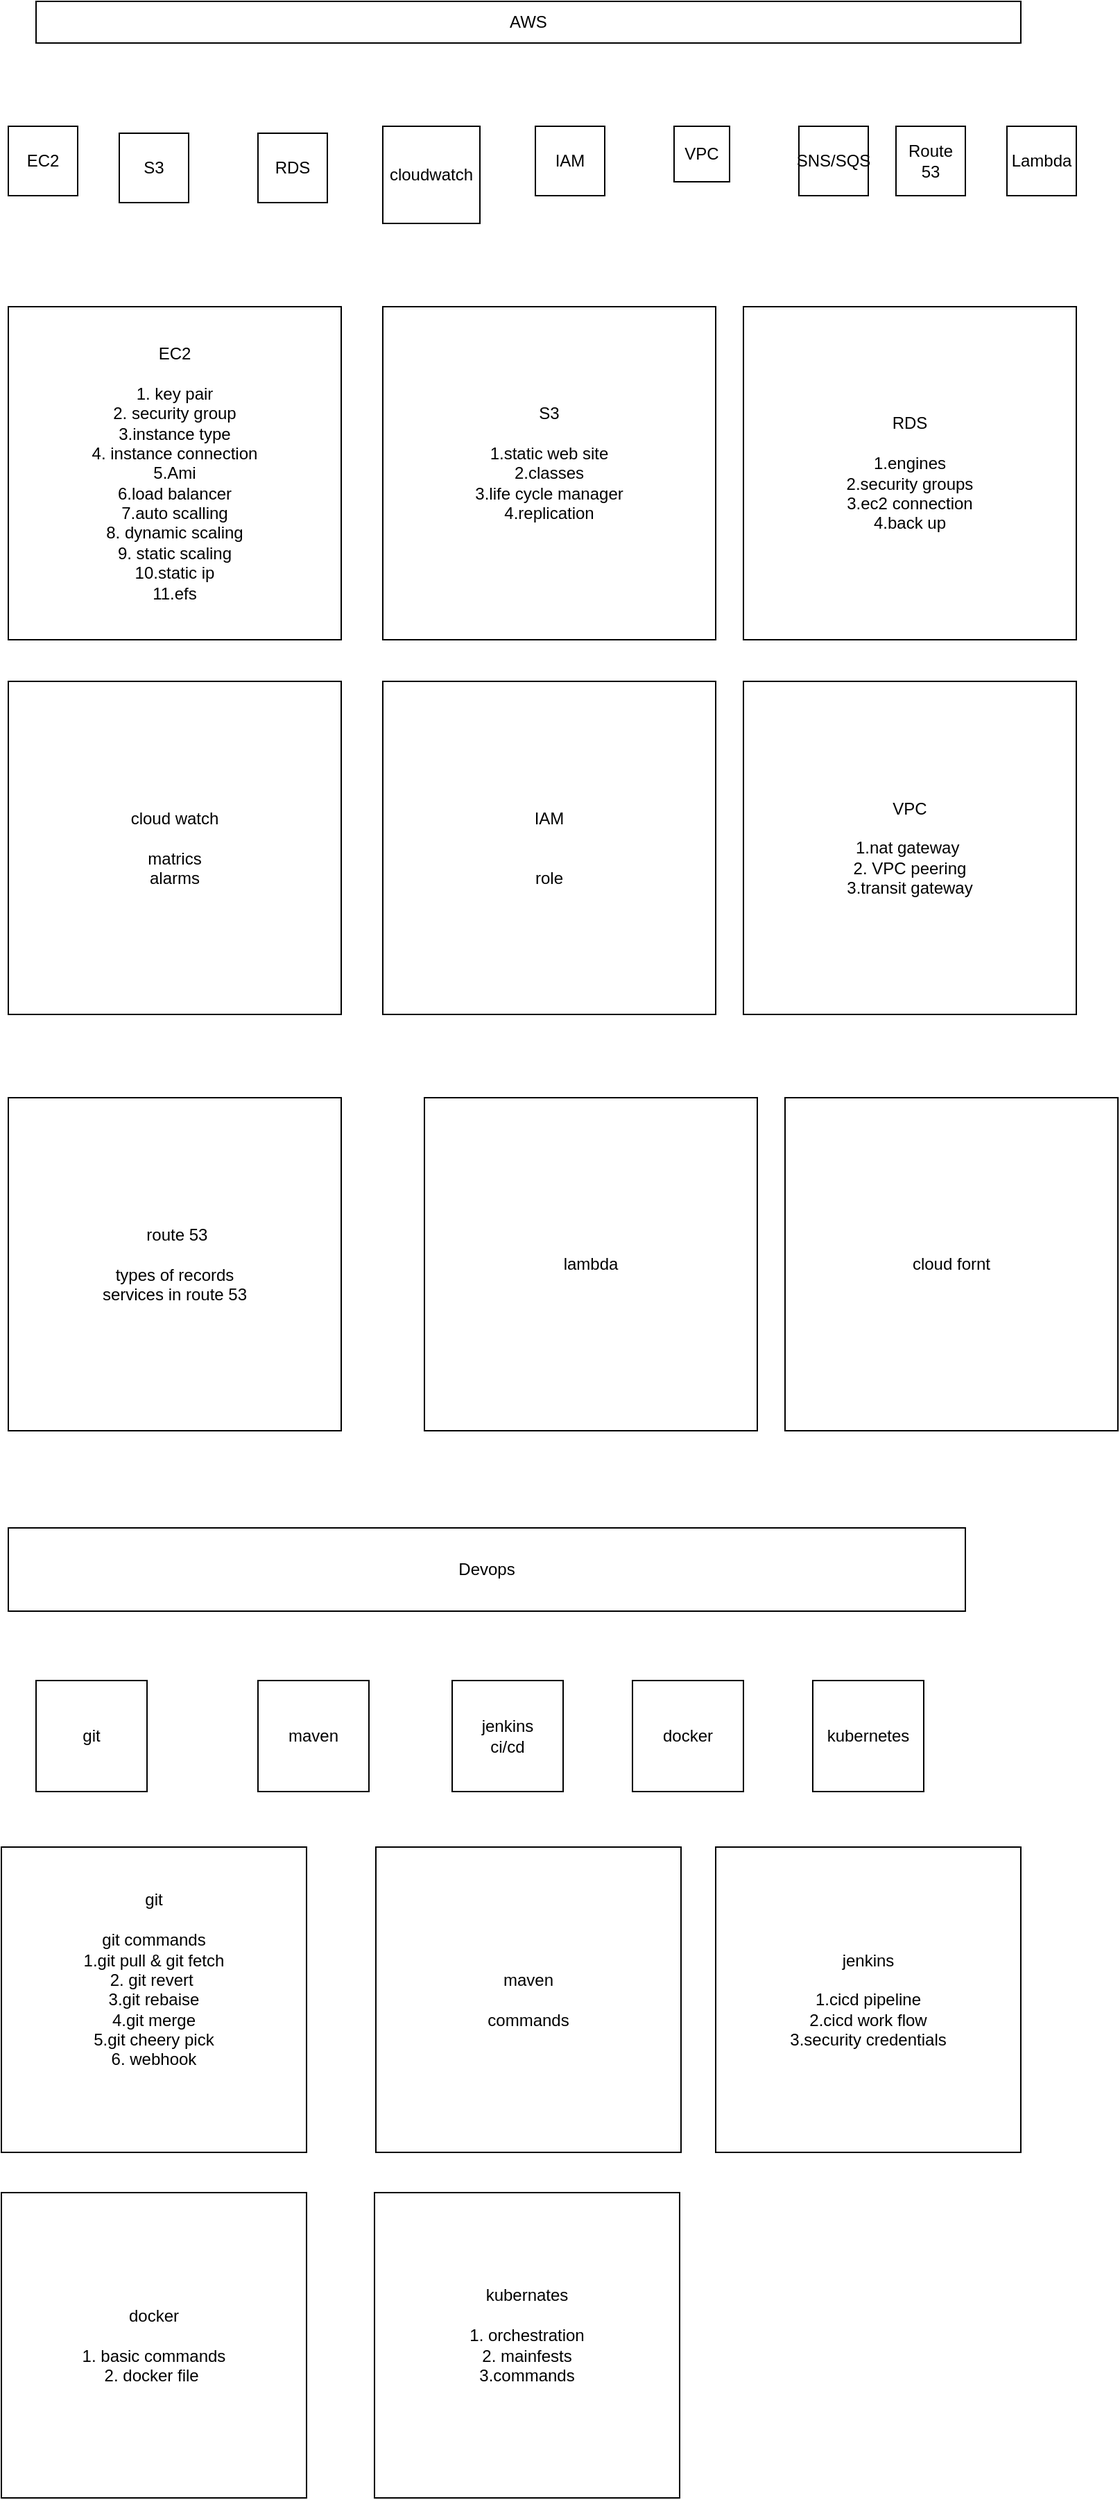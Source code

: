 <mxfile version="26.0.16">
  <diagram name="Page-1" id="kLMIA7rPd0PpB_Dwz23F">
    <mxGraphModel dx="880" dy="1629" grid="1" gridSize="10" guides="1" tooltips="1" connect="1" arrows="1" fold="1" page="1" pageScale="1" pageWidth="827" pageHeight="1169" math="0" shadow="0">
      <root>
        <mxCell id="0" />
        <mxCell id="1" parent="0" />
        <mxCell id="UE5WLC1yD8VHLzUW--mr-2" value="AWS" style="rounded=0;whiteSpace=wrap;html=1;" vertex="1" parent="1">
          <mxGeometry x="60" y="-410" width="710" height="30" as="geometry" />
        </mxCell>
        <mxCell id="UE5WLC1yD8VHLzUW--mr-3" value="EC2" style="whiteSpace=wrap;html=1;aspect=fixed;" vertex="1" parent="1">
          <mxGeometry x="40" y="-320" width="50" height="50" as="geometry" />
        </mxCell>
        <mxCell id="UE5WLC1yD8VHLzUW--mr-4" value="S3" style="whiteSpace=wrap;html=1;aspect=fixed;" vertex="1" parent="1">
          <mxGeometry x="120" y="-315" width="50" height="50" as="geometry" />
        </mxCell>
        <mxCell id="UE5WLC1yD8VHLzUW--mr-5" value="RDS" style="whiteSpace=wrap;html=1;aspect=fixed;" vertex="1" parent="1">
          <mxGeometry x="220" y="-315" width="50" height="50" as="geometry" />
        </mxCell>
        <mxCell id="UE5WLC1yD8VHLzUW--mr-6" value="cloudwatch" style="whiteSpace=wrap;html=1;aspect=fixed;" vertex="1" parent="1">
          <mxGeometry x="310" y="-320" width="70" height="70" as="geometry" />
        </mxCell>
        <mxCell id="UE5WLC1yD8VHLzUW--mr-7" value="IAM" style="whiteSpace=wrap;html=1;aspect=fixed;" vertex="1" parent="1">
          <mxGeometry x="420" y="-320" width="50" height="50" as="geometry" />
        </mxCell>
        <mxCell id="UE5WLC1yD8VHLzUW--mr-8" value="VPC" style="whiteSpace=wrap;html=1;aspect=fixed;" vertex="1" parent="1">
          <mxGeometry x="520" y="-320" width="40" height="40" as="geometry" />
        </mxCell>
        <mxCell id="UE5WLC1yD8VHLzUW--mr-10" value="Lambda" style="whiteSpace=wrap;html=1;aspect=fixed;" vertex="1" parent="1">
          <mxGeometry x="760" y="-320" width="50" height="50" as="geometry" />
        </mxCell>
        <mxCell id="UE5WLC1yD8VHLzUW--mr-11" value="SNS/SQS" style="whiteSpace=wrap;html=1;aspect=fixed;" vertex="1" parent="1">
          <mxGeometry x="610" y="-320" width="50" height="50" as="geometry" />
        </mxCell>
        <mxCell id="UE5WLC1yD8VHLzUW--mr-12" value="Route 53" style="whiteSpace=wrap;html=1;aspect=fixed;" vertex="1" parent="1">
          <mxGeometry x="680" y="-320" width="50" height="50" as="geometry" />
        </mxCell>
        <mxCell id="UE5WLC1yD8VHLzUW--mr-15" value="EC2&lt;div&gt;&lt;br&gt;&lt;/div&gt;&lt;div&gt;1. key pair&lt;/div&gt;&lt;div&gt;2. security group&lt;/div&gt;&lt;div&gt;3.instance type&lt;/div&gt;&lt;div&gt;4. instance connection&lt;/div&gt;&lt;div&gt;5.Ami&lt;/div&gt;&lt;div&gt;6.load balancer&lt;/div&gt;&lt;div&gt;7.auto scalling&lt;/div&gt;&lt;div&gt;8. dynamic scaling&lt;/div&gt;&lt;div&gt;9. static scaling&lt;/div&gt;&lt;div&gt;10.static ip&lt;/div&gt;&lt;div&gt;11.efs&lt;/div&gt;" style="whiteSpace=wrap;html=1;aspect=fixed;" vertex="1" parent="1">
          <mxGeometry x="40" y="-190" width="240" height="240" as="geometry" />
        </mxCell>
        <mxCell id="UE5WLC1yD8VHLzUW--mr-16" value="S3&lt;div&gt;&lt;br&gt;&lt;/div&gt;&lt;div&gt;1.static web site&lt;/div&gt;&lt;div&gt;2.classes&lt;/div&gt;&lt;div&gt;3.life cycle manager&lt;/div&gt;&lt;div&gt;4.replication&lt;/div&gt;&lt;div&gt;&lt;br&gt;&lt;/div&gt;" style="whiteSpace=wrap;html=1;aspect=fixed;" vertex="1" parent="1">
          <mxGeometry x="310" y="-190" width="240" height="240" as="geometry" />
        </mxCell>
        <mxCell id="UE5WLC1yD8VHLzUW--mr-17" value="&lt;div&gt;RDS&lt;/div&gt;&lt;div&gt;&amp;nbsp;&amp;nbsp;&lt;/div&gt;&lt;div&gt;1.engines&lt;/div&gt;&lt;div&gt;2.security groups&lt;/div&gt;&lt;div&gt;3.ec2 connection&lt;/div&gt;&lt;div&gt;4.back up&lt;/div&gt;" style="whiteSpace=wrap;html=1;aspect=fixed;" vertex="1" parent="1">
          <mxGeometry x="570" y="-190" width="240" height="240" as="geometry" />
        </mxCell>
        <mxCell id="UE5WLC1yD8VHLzUW--mr-18" value="cloud watch&lt;div&gt;&lt;br&gt;&lt;/div&gt;&lt;div&gt;matrics&lt;/div&gt;&lt;div&gt;alarms&lt;/div&gt;" style="whiteSpace=wrap;html=1;aspect=fixed;" vertex="1" parent="1">
          <mxGeometry x="40" y="80" width="240" height="240" as="geometry" />
        </mxCell>
        <mxCell id="UE5WLC1yD8VHLzUW--mr-21" value="IAM&lt;div&gt;&lt;br&gt;&lt;/div&gt;&lt;div&gt;&lt;br&gt;&lt;/div&gt;&lt;div&gt;role&lt;/div&gt;" style="whiteSpace=wrap;html=1;aspect=fixed;" vertex="1" parent="1">
          <mxGeometry x="310" y="80" width="240" height="240" as="geometry" />
        </mxCell>
        <mxCell id="UE5WLC1yD8VHLzUW--mr-22" value="VPC&lt;div&gt;&lt;br&gt;&lt;/div&gt;&lt;div&gt;1.nat gateway&amp;nbsp;&lt;/div&gt;&lt;div&gt;2. VPC peering&lt;/div&gt;&lt;div&gt;3.transit gateway&lt;/div&gt;" style="whiteSpace=wrap;html=1;aspect=fixed;" vertex="1" parent="1">
          <mxGeometry x="570" y="80" width="240" height="240" as="geometry" />
        </mxCell>
        <mxCell id="UE5WLC1yD8VHLzUW--mr-34" value="lambda" style="whiteSpace=wrap;html=1;aspect=fixed;" vertex="1" parent="1">
          <mxGeometry x="340" y="380" width="240" height="240" as="geometry" />
        </mxCell>
        <mxCell id="UE5WLC1yD8VHLzUW--mr-35" value="&lt;div&gt;&amp;nbsp;route 53&lt;/div&gt;&lt;div&gt;&lt;br&gt;&lt;/div&gt;&lt;div&gt;types of records&lt;/div&gt;&lt;div&gt;services in route 53&lt;/div&gt;" style="whiteSpace=wrap;html=1;aspect=fixed;" vertex="1" parent="1">
          <mxGeometry x="40" y="380" width="240" height="240" as="geometry" />
        </mxCell>
        <mxCell id="UE5WLC1yD8VHLzUW--mr-36" value="Devops" style="rounded=0;whiteSpace=wrap;html=1;" vertex="1" parent="1">
          <mxGeometry x="40" y="690" width="690" height="60" as="geometry" />
        </mxCell>
        <mxCell id="UE5WLC1yD8VHLzUW--mr-37" value="jenkins&lt;div&gt;ci/cd&lt;/div&gt;" style="whiteSpace=wrap;html=1;aspect=fixed;" vertex="1" parent="1">
          <mxGeometry x="360" y="800" width="80" height="80" as="geometry" />
        </mxCell>
        <mxCell id="UE5WLC1yD8VHLzUW--mr-38" value="docker" style="whiteSpace=wrap;html=1;aspect=fixed;" vertex="1" parent="1">
          <mxGeometry x="490" y="800" width="80" height="80" as="geometry" />
        </mxCell>
        <mxCell id="UE5WLC1yD8VHLzUW--mr-39" value="maven" style="whiteSpace=wrap;html=1;aspect=fixed;" vertex="1" parent="1">
          <mxGeometry x="220" y="800" width="80" height="80" as="geometry" />
        </mxCell>
        <mxCell id="UE5WLC1yD8VHLzUW--mr-40" value="git" style="whiteSpace=wrap;html=1;aspect=fixed;" vertex="1" parent="1">
          <mxGeometry x="60" y="800" width="80" height="80" as="geometry" />
        </mxCell>
        <mxCell id="UE5WLC1yD8VHLzUW--mr-41" value="kubernetes" style="whiteSpace=wrap;html=1;aspect=fixed;" vertex="1" parent="1">
          <mxGeometry x="620" y="800" width="80" height="80" as="geometry" />
        </mxCell>
        <mxCell id="UE5WLC1yD8VHLzUW--mr-43" value="git&lt;div&gt;&lt;br&gt;&lt;/div&gt;&lt;div&gt;git commands&lt;/div&gt;&lt;div&gt;1.git pull &amp;amp; git fetch&lt;/div&gt;&lt;div&gt;2. git revert&amp;nbsp;&lt;/div&gt;&lt;div&gt;3.git rebaise&lt;/div&gt;&lt;div&gt;4.git merge&lt;/div&gt;&lt;div&gt;5.git cheery pick&lt;/div&gt;&lt;div&gt;6. webhook&lt;/div&gt;&lt;div&gt;&lt;br&gt;&lt;/div&gt;&lt;div&gt;&lt;br&gt;&lt;/div&gt;" style="whiteSpace=wrap;html=1;aspect=fixed;" vertex="1" parent="1">
          <mxGeometry x="35" y="920" width="220" height="220" as="geometry" />
        </mxCell>
        <mxCell id="UE5WLC1yD8VHLzUW--mr-44" value="&lt;div&gt;maven&lt;/div&gt;&lt;div&gt;&lt;br&gt;&lt;/div&gt;&lt;div&gt;commands&lt;span style=&quot;color: rgba(0, 0, 0, 0); font-family: monospace; font-size: 0px; text-align: start; text-wrap-mode: nowrap; background-color: transparent;&quot;&gt;%3CmxGraphModel%3E%3Croot%3E%3CmxCell%20id%3D%220%22%2F%3E%3CmxCell%20id%3D%221%22%20parent%3D%220%22%2F%3E%3CmxCell%20id%3D%222%22%20value%3D%22git%26lt%3Bdiv%26gt%3B%26lt%3Bbr%26gt%3B%26lt%3B%2Fdiv%26gt%3B%26lt%3Bdiv%26gt%3Bgit%20commands%26lt%3B%2Fdiv%26gt%3B%26lt%3Bdiv%26gt%3B1.git%20pull%20%26amp%3Bamp%3B%20git%20fetch%26lt%3B%2Fdiv%26gt%3B%26lt%3Bdiv%26gt%3B2.%20git%20revert%26amp%3Bnbsp%3B%26lt%3B%2Fdiv%26gt%3B%26lt%3Bdiv%26gt%3B3.git%20rebaise%26lt%3B%2Fdiv%26gt%3B%26lt%3Bdiv%26gt%3B4.git%20merge%26lt%3B%2Fdiv%26gt%3B%26lt%3Bdiv%26gt%3B5.git%20cheery%20pick%26lt%3B%2Fdiv%26gt%3B%26lt%3Bdiv%26gt%3B6.%20webhook%26lt%3B%2Fdiv%26gt%3B%26lt%3Bdiv%26gt%3B%26lt%3Bbr%26gt%3B%26lt%3B%2Fdiv%26gt%3B%26lt%3Bdiv%26gt%3B%26lt%3Bbr%26gt%3B%26lt%3B%2Fdiv%26gt%3B%22%20style%3D%22whiteSpace%3Dwrap%3Bhtml%3D1%3Baspect%3Dfixed%3B%22%20vertex%3D%221%22%20parent%3D%221%22%3E%3CmxGeometry%20x%3D%2235%22%20y%3D%22920%22%20width%3D%22220%22%20height%3D%22220%22%20as%3D%22geometry%22%2F%3E%3C%2FmxCell%3E%3C%2Froot%3E%3C%2FmxGraphModel%3E&lt;/span&gt;&lt;span style=&quot;color: rgba(0, 0, 0, 0); font-family: monospace; font-size: 0px; text-align: start; text-wrap-mode: nowrap; background-color: transparent;&quot;&gt;%3CmxGraphModel%3E%3Croot%3E%3CmxCell%20id%3D%220%22%2F%3E%3CmxCell%20id%3D%221%22%20parent%3D%220%22%2F%3E%3CmxCell%20id%3D%222%22%20value%3D%22git%26lt%3Bdiv%26gt%3B%26lt%3Bbr%26gt%3B%26lt%3B%2Fdiv%26gt%3B%26lt%3Bdiv%26gt%3Bgit%20commands%26lt%3B%2Fdiv%26gt%3B%26lt%3Bdiv%26gt%3B1.git%20pull%20%26amp%3Bamp%3B%20git%20fetch%26lt%3B%2Fdiv%26gt%3B%26lt%3Bdiv%26gt%3B2.%20git%20revert%26amp%3Bnbsp%3B%26lt%3B%2Fdiv%26gt%3B%26lt%3Bdiv%26gt%3B3.git%20rebaise%26lt%3B%2Fdiv%26gt%3B%26lt%3Bdiv%26gt%3B4.git%20merge%26lt%3B%2Fdiv%26gt%3B%26lt%3Bdiv%26gt%3B5.git%20cheery%20pick%26lt%3B%2Fdiv%26gt%3B%26lt%3Bdiv%26gt%3B6.%20webhook%26lt%3B%2Fdiv%26gt%3B%26lt%3Bdiv%26gt%3B%26lt%3Bbr%26gt%3B%26lt%3B%2Fdiv%26gt%3B%26lt%3Bdiv%26gt%3B%26lt%3Bbr%26gt%3B%26lt%3B%2Fdiv%26gt%3B%22%20style%3D%22whiteSpace%3Dwrap%3Bhtml%3D1%3Baspect%3Dfixed%3B%22%20vertex%3D%221%22%20parent%3D%221%22%3E%3CmxGeometry%20x%3D%2235%22%20y%3D%22920%22%20width%3D%22220%22%20height%3D%22220%22%20as%3D%22geometry%22%2F%3E%3C%2FmxCell%3E%3C%2Froot%3E%3C%2FmxGraphModel%3Ec&lt;/span&gt;&lt;span style=&quot;color: rgba(0, 0, 0, 0); font-family: monospace; font-size: 0px; text-align: start; text-wrap-mode: nowrap; background-color: transparent;&quot;&gt;%3CmxGraphModel%3E%3Croot%3E%3CmxCell%20id%3D%220%22%2F%3E%3CmxCell%20id%3D%221%22%20parent%3D%220%22%2F%3E%3CmxCell%20id%3D%222%22%20value%3D%22git%26lt%3Bdiv%26gt%3B%26lt%3Bbr%26gt%3B%26lt%3B%2Fdiv%26gt%3B%26lt%3Bdiv%26gt%3Bgit%20commands%26lt%3B%2Fdiv%26gt%3B%26lt%3Bdiv%26gt%3B1.git%20pull%20%26amp%3Bamp%3B%20git%20fetch%26lt%3B%2Fdiv%26gt%3B%26lt%3Bdiv%26gt%3B2.%20git%20revert%26amp%3Bnbsp%3B%26lt%3B%2Fdiv%26gt%3B%26lt%3Bdiv%26gt%3B3.git%20rebaise%26lt%3B%2Fdiv%26gt%3B%26lt%3Bdiv%26gt%3B4.git%20merge%26lt%3B%2Fdiv%26gt%3B%26lt%3Bdiv%26gt%3B5.git%20cheery%20pick%26lt%3B%2Fdiv%26gt%3B%26lt%3Bdiv%26gt%3B6.%20webhook%26lt%3B%2Fdiv%26gt%3B%26lt%3Bdiv%26gt%3B%26lt%3Bbr%26gt%3B%26lt%3B%2Fdiv%26gt%3B%26lt%3Bdiv%26gt%3B%26lt%3Bbr%26gt%3B%26lt%3B%2Fdiv%26gt%3B%22%20style%3D%22whiteSpace%3Dwrap%3Bhtml%3D1%3Baspect%3Dfixed%3B%22%20vertex%3D%221%22%20parent%3D%221%22%3E%3CmxGeometry%20x%3D%2235%22%20y%3D%22920%22%20width%3D%22220%22%20height%3D%22220%22%20as%3D%22geometry%22%2F%3E%3C%2FmxCell%3E%3C%2Froot%3E%3C%2FmxGraphModel%3E&lt;/span&gt;&lt;/div&gt;" style="whiteSpace=wrap;html=1;aspect=fixed;" vertex="1" parent="1">
          <mxGeometry x="305" y="920" width="220" height="220" as="geometry" />
        </mxCell>
        <mxCell id="UE5WLC1yD8VHLzUW--mr-45" value="jenkins&lt;div&gt;&lt;br&gt;&lt;/div&gt;&lt;div&gt;1.cicd pipeline&lt;/div&gt;&lt;div&gt;2.cicd work flow&lt;/div&gt;&lt;div&gt;3.security credentials&lt;/div&gt;" style="whiteSpace=wrap;html=1;aspect=fixed;" vertex="1" parent="1">
          <mxGeometry x="550" y="920" width="220" height="220" as="geometry" />
        </mxCell>
        <mxCell id="UE5WLC1yD8VHLzUW--mr-46" value="docker&lt;div&gt;&lt;br&gt;&lt;/div&gt;&lt;div&gt;1. basic commands&lt;/div&gt;&lt;div&gt;2. docker file&amp;nbsp;&lt;/div&gt;" style="whiteSpace=wrap;html=1;aspect=fixed;fontStyle=0" vertex="1" parent="1">
          <mxGeometry x="35" y="1169" width="220" height="220" as="geometry" />
        </mxCell>
        <mxCell id="UE5WLC1yD8VHLzUW--mr-47" value="kubernates&lt;div&gt;&lt;br&gt;&lt;/div&gt;&lt;div&gt;1. orchestration&lt;/div&gt;&lt;div&gt;2. mainfests&lt;/div&gt;&lt;div&gt;3.commands&lt;/div&gt;&lt;div&gt;&lt;br&gt;&lt;/div&gt;" style="whiteSpace=wrap;html=1;aspect=fixed;" vertex="1" parent="1">
          <mxGeometry x="304" y="1169" width="220" height="220" as="geometry" />
        </mxCell>
        <mxCell id="UE5WLC1yD8VHLzUW--mr-48" value="cloud fornt" style="whiteSpace=wrap;html=1;aspect=fixed;" vertex="1" parent="1">
          <mxGeometry x="600" y="380" width="240" height="240" as="geometry" />
        </mxCell>
      </root>
    </mxGraphModel>
  </diagram>
</mxfile>
